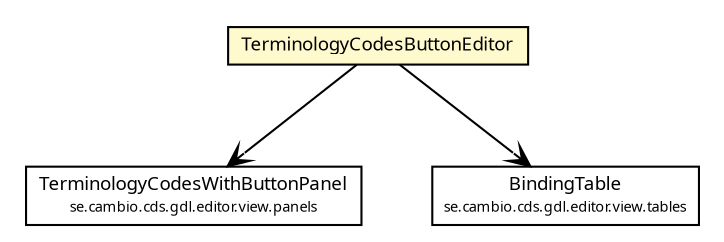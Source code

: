 #!/usr/local/bin/dot
#
# Class diagram 
# Generated by UMLGraph version R5_6 (http://www.umlgraph.org/)
#

digraph G {
	edge [fontname="Trebuchet MS",fontsize=10,labelfontname="Trebuchet MS",labelfontsize=10];
	node [fontname="Trebuchet MS",fontsize=10,shape=plaintext];
	nodesep=0.25;
	ranksep=0.5;
	// se.cambio.cds.gdl.editor.view.panels.TerminologyCodesWithButtonPanel
	c333686 [label=<<table title="se.cambio.cds.gdl.editor.view.panels.TerminologyCodesWithButtonPanel" border="0" cellborder="1" cellspacing="0" cellpadding="2" port="p" href="../panels/TerminologyCodesWithButtonPanel.html">
		<tr><td><table border="0" cellspacing="0" cellpadding="1">
<tr><td align="center" balign="center"><font face="Trebuchet MS"> TerminologyCodesWithButtonPanel </font></td></tr>
<tr><td align="center" balign="center"><font face="Trebuchet MS" point-size="7.0"> se.cambio.cds.gdl.editor.view.panels </font></td></tr>
		</table></td></tr>
		</table>>, URL="../panels/TerminologyCodesWithButtonPanel.html", fontname="Trebuchet MS", fontcolor="black", fontsize=9.0];
	// se.cambio.cds.gdl.editor.view.tables.BindingTable
	c333731 [label=<<table title="se.cambio.cds.gdl.editor.view.tables.BindingTable" border="0" cellborder="1" cellspacing="0" cellpadding="2" port="p" href="../tables/BindingTable.html">
		<tr><td><table border="0" cellspacing="0" cellpadding="1">
<tr><td align="center" balign="center"><font face="Trebuchet MS"> BindingTable </font></td></tr>
<tr><td align="center" balign="center"><font face="Trebuchet MS" point-size="7.0"> se.cambio.cds.gdl.editor.view.tables </font></td></tr>
		</table></td></tr>
		</table>>, URL="../tables/BindingTable.html", fontname="Trebuchet MS", fontcolor="black", fontsize=9.0];
	// se.cambio.cds.gdl.editor.view.util.TerminologyCodesButtonEditor
	c333733 [label=<<table title="se.cambio.cds.gdl.editor.view.util.TerminologyCodesButtonEditor" border="0" cellborder="1" cellspacing="0" cellpadding="2" port="p" bgcolor="lemonChiffon" href="./TerminologyCodesButtonEditor.html">
		<tr><td><table border="0" cellspacing="0" cellpadding="1">
<tr><td align="center" balign="center"><font face="Trebuchet MS"> TerminologyCodesButtonEditor </font></td></tr>
		</table></td></tr>
		</table>>, URL="./TerminologyCodesButtonEditor.html", fontname="Trebuchet MS", fontcolor="black", fontsize=9.0];
	// se.cambio.cds.gdl.editor.view.util.TerminologyCodesButtonEditor NAVASSOC se.cambio.cds.gdl.editor.view.tables.BindingTable
	c333733:p -> c333731:p [taillabel="", label="", headlabel="", fontname="Trebuchet MS", fontcolor="black", fontsize=10.0, color="black", arrowhead=open];
	// se.cambio.cds.gdl.editor.view.util.TerminologyCodesButtonEditor NAVASSOC se.cambio.cds.gdl.editor.view.panels.TerminologyCodesWithButtonPanel
	c333733:p -> c333686:p [taillabel="", label="", headlabel="", fontname="Trebuchet MS", fontcolor="black", fontsize=10.0, color="black", arrowhead=open];
}

